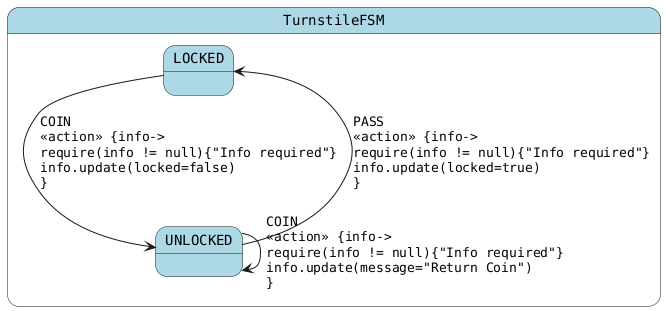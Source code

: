 @startuml
skinparam StateFontName Helvetica
skinparam defaultFontName Monospaced
skinparam state {
    BackgroundColor LightBlue
}
state TurnstileFSM {
LOCKED --> UNLOCKED : COIN\l<<action>> {info->\lrequire(info != null){"Info required"}\linfo.update(locked=false)\l}
UNLOCKED --> LOCKED : PASS\l<<action>> {info->\lrequire(info != null){"Info required"}\linfo.update(locked=true)\l}
UNLOCKED --> UNLOCKED : COIN\l<<action>> {info->\lrequire(info != null){"Info required"}\linfo.update(message="Return Coin")\l}
}
@enduml
